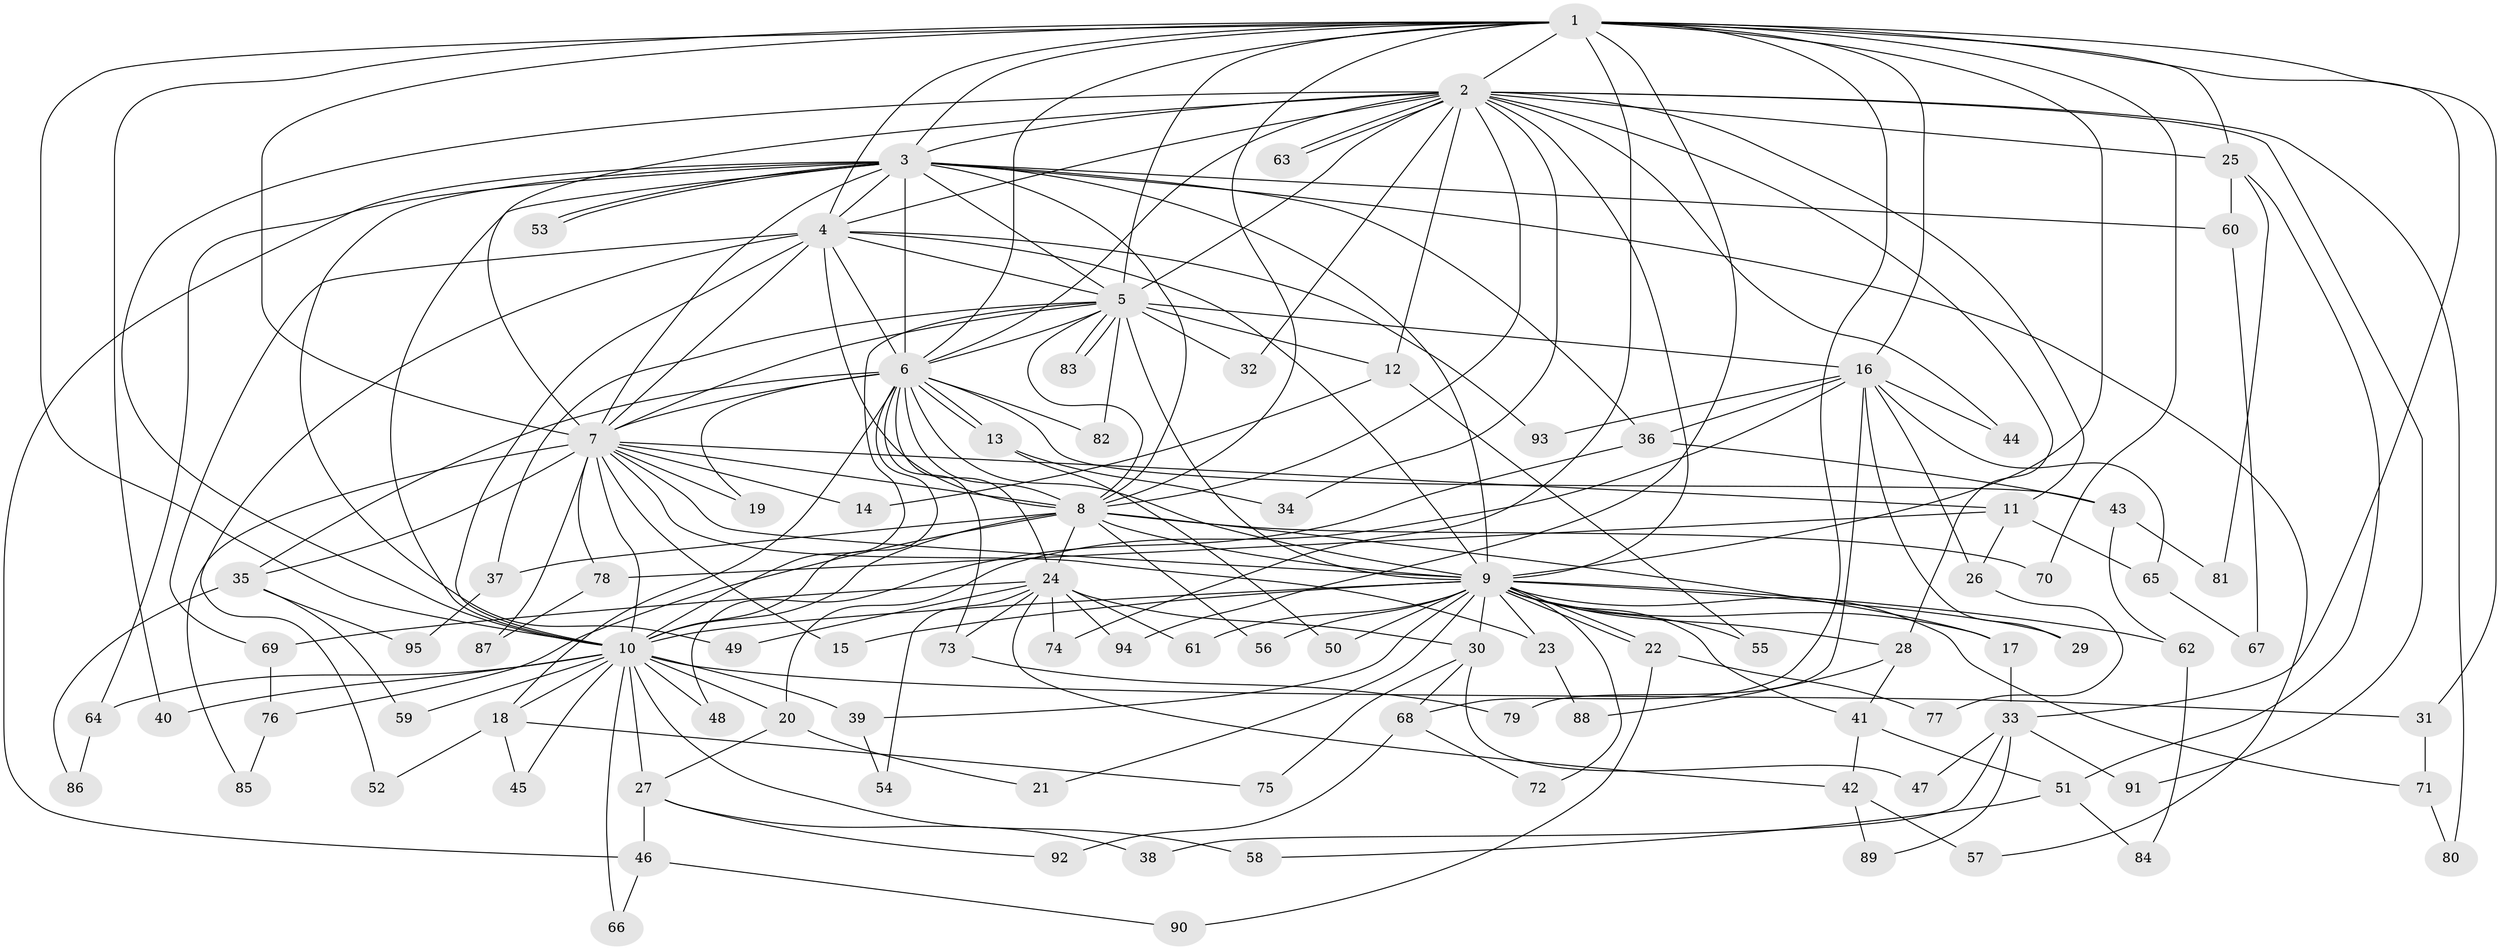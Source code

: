 // coarse degree distribution, {15: 0.014705882352941176, 17: 0.029411764705882353, 20: 0.014705882352941176, 14: 0.029411764705882353, 33: 0.014705882352941176, 6: 0.04411764705882353, 4: 0.11764705882352941, 2: 0.45588235294117646, 10: 0.014705882352941176, 3: 0.16176470588235295, 11: 0.014705882352941176, 5: 0.07352941176470588, 1: 0.014705882352941176}
// Generated by graph-tools (version 1.1) at 2025/41/03/06/25 10:41:39]
// undirected, 95 vertices, 215 edges
graph export_dot {
graph [start="1"]
  node [color=gray90,style=filled];
  1;
  2;
  3;
  4;
  5;
  6;
  7;
  8;
  9;
  10;
  11;
  12;
  13;
  14;
  15;
  16;
  17;
  18;
  19;
  20;
  21;
  22;
  23;
  24;
  25;
  26;
  27;
  28;
  29;
  30;
  31;
  32;
  33;
  34;
  35;
  36;
  37;
  38;
  39;
  40;
  41;
  42;
  43;
  44;
  45;
  46;
  47;
  48;
  49;
  50;
  51;
  52;
  53;
  54;
  55;
  56;
  57;
  58;
  59;
  60;
  61;
  62;
  63;
  64;
  65;
  66;
  67;
  68;
  69;
  70;
  71;
  72;
  73;
  74;
  75;
  76;
  77;
  78;
  79;
  80;
  81;
  82;
  83;
  84;
  85;
  86;
  87;
  88;
  89;
  90;
  91;
  92;
  93;
  94;
  95;
  1 -- 2;
  1 -- 3;
  1 -- 4;
  1 -- 5;
  1 -- 6;
  1 -- 7;
  1 -- 8;
  1 -- 9;
  1 -- 10;
  1 -- 16;
  1 -- 25;
  1 -- 31;
  1 -- 33;
  1 -- 40;
  1 -- 68;
  1 -- 70;
  1 -- 74;
  1 -- 94;
  2 -- 3;
  2 -- 4;
  2 -- 5;
  2 -- 6;
  2 -- 7;
  2 -- 8;
  2 -- 9;
  2 -- 10;
  2 -- 11;
  2 -- 12;
  2 -- 25;
  2 -- 28;
  2 -- 32;
  2 -- 34;
  2 -- 44;
  2 -- 63;
  2 -- 63;
  2 -- 80;
  2 -- 91;
  3 -- 4;
  3 -- 5;
  3 -- 6;
  3 -- 7;
  3 -- 8;
  3 -- 9;
  3 -- 10;
  3 -- 36;
  3 -- 46;
  3 -- 49;
  3 -- 53;
  3 -- 53;
  3 -- 57;
  3 -- 60;
  3 -- 64;
  4 -- 5;
  4 -- 6;
  4 -- 7;
  4 -- 8;
  4 -- 9;
  4 -- 10;
  4 -- 52;
  4 -- 69;
  4 -- 93;
  5 -- 6;
  5 -- 7;
  5 -- 8;
  5 -- 9;
  5 -- 10;
  5 -- 12;
  5 -- 16;
  5 -- 32;
  5 -- 37;
  5 -- 82;
  5 -- 83;
  5 -- 83;
  6 -- 7;
  6 -- 8;
  6 -- 9;
  6 -- 10;
  6 -- 13;
  6 -- 13;
  6 -- 18;
  6 -- 19;
  6 -- 24;
  6 -- 35;
  6 -- 43;
  6 -- 73;
  6 -- 82;
  7 -- 8;
  7 -- 9;
  7 -- 10;
  7 -- 11;
  7 -- 14;
  7 -- 15;
  7 -- 19;
  7 -- 23;
  7 -- 35;
  7 -- 78;
  7 -- 85;
  7 -- 87;
  8 -- 9;
  8 -- 10;
  8 -- 17;
  8 -- 24;
  8 -- 37;
  8 -- 56;
  8 -- 70;
  8 -- 76;
  9 -- 10;
  9 -- 15;
  9 -- 17;
  9 -- 21;
  9 -- 22;
  9 -- 22;
  9 -- 23;
  9 -- 28;
  9 -- 29;
  9 -- 30;
  9 -- 39;
  9 -- 41;
  9 -- 50;
  9 -- 55;
  9 -- 56;
  9 -- 61;
  9 -- 62;
  9 -- 71;
  9 -- 72;
  10 -- 18;
  10 -- 20;
  10 -- 27;
  10 -- 31;
  10 -- 39;
  10 -- 40;
  10 -- 45;
  10 -- 48;
  10 -- 58;
  10 -- 59;
  10 -- 64;
  10 -- 66;
  11 -- 26;
  11 -- 65;
  11 -- 78;
  12 -- 14;
  12 -- 55;
  13 -- 34;
  13 -- 50;
  16 -- 20;
  16 -- 26;
  16 -- 29;
  16 -- 36;
  16 -- 44;
  16 -- 65;
  16 -- 79;
  16 -- 93;
  17 -- 33;
  18 -- 45;
  18 -- 52;
  18 -- 75;
  20 -- 21;
  20 -- 27;
  22 -- 77;
  22 -- 90;
  23 -- 88;
  24 -- 30;
  24 -- 42;
  24 -- 49;
  24 -- 54;
  24 -- 61;
  24 -- 69;
  24 -- 73;
  24 -- 74;
  24 -- 94;
  25 -- 51;
  25 -- 60;
  25 -- 81;
  26 -- 77;
  27 -- 38;
  27 -- 46;
  27 -- 92;
  28 -- 41;
  28 -- 88;
  30 -- 47;
  30 -- 68;
  30 -- 75;
  31 -- 71;
  33 -- 38;
  33 -- 47;
  33 -- 89;
  33 -- 91;
  35 -- 59;
  35 -- 86;
  35 -- 95;
  36 -- 43;
  36 -- 48;
  37 -- 95;
  39 -- 54;
  41 -- 42;
  41 -- 51;
  42 -- 57;
  42 -- 89;
  43 -- 62;
  43 -- 81;
  46 -- 66;
  46 -- 90;
  51 -- 58;
  51 -- 84;
  60 -- 67;
  62 -- 84;
  64 -- 86;
  65 -- 67;
  68 -- 72;
  68 -- 92;
  69 -- 76;
  71 -- 80;
  73 -- 79;
  76 -- 85;
  78 -- 87;
}
